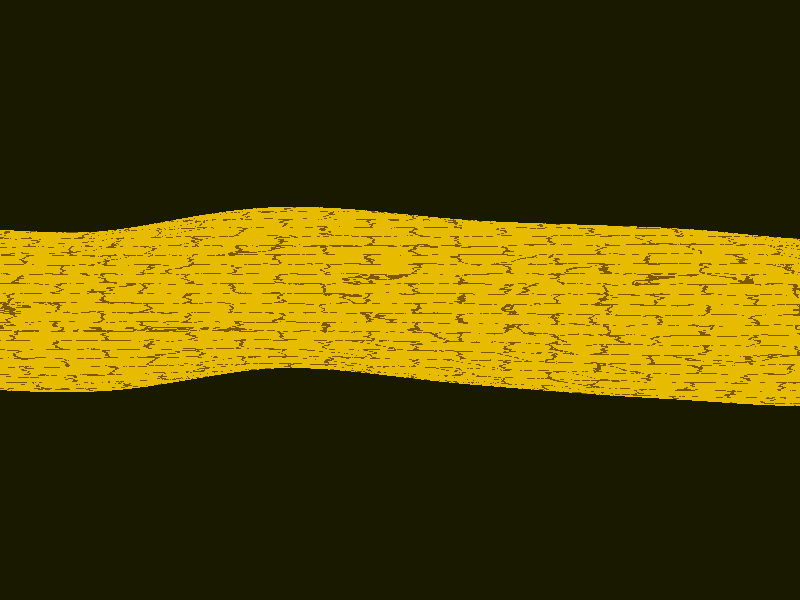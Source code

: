 // Persistence of Vision Ray Tracer Scene Description File

#version 3.6; // current version is 3.8

/* 
Information on Pov-Ray:
 
My personal introduction into Pov-Ray was the excellent book "3D-Welten, professionelle Animationen und fotorealistische Grafiken mit Raytracing" from 
Toni Lama by Carl Hanser Verlag München Wien, 2004. Apart of that I recommend the Pov-Ray-homepage (http://www.povray.org).

Further information on Pov-Ray can be found at https://sus.ziti.uni-heidelberg.de/Lehre/WS2021_Tools/POVRAY/POVRAY_PeterFischer.pdf,  
https://wiki.povray.org/content/Main_Page, https://de.wikibooks.org/wiki/Raytracing_mit_POV-Ray or, in german language, here: https://www.f-lohmueller.de/pov_tut/pov__ger.htm
*/ 
 
/*
---------------------------------------------------Modeling approach---------------------------------------------- 
This model represents arbuscules within a plant root, with a transparent cortex and the central cylinder given as a tube-like structure. Arbuscules are dichotomously branched fungal structures occuring in symbiotic interactions between plant roots from many different 
species with a small group of specialized fungi. Given their large surface, these structures are ideal for exchanging nutrients between root cells and fungal hyphae. This exchange, 
fungal mineral nutrients versus plant carbohydrates, is the main driving force for the symbiotic interaction. 

Modeling arbuscules has been shown in earlier models in this collection. Here they are defined as objects and then distributed along the root axis close to the central cylinder. In addition I have added some 
longer fungal hyphae (with and without arbuscules). 


*/

//-----------------------------------Scene settings (Camera, light, background)-------------------------------------------------

global_settings {
    assumed_gamma 1.0
    max_trace_level 5
}

#declare Hauptkameraz = camera {
    location  <0.4, 0.4, 10>
    right     x*image_width/image_height
    look_at   <-0.1, -0.15,  5>
}

#declare Hauptkamerax = camera {
    location  <10, 0.4, 20>
    right     x*image_width/image_height
    look_at   <0, 0,  20>
}

camera {Hauptkamerax}

// create a regular point light source
light_source {
    0*x                  // light's position (translated below)
    color rgb <1,1,1>    // light's color
    translate <100, 20, -100>
}
light_source {
     0*x                  // light's position (translated below)
    color rgb <1,1,1>    // light's color
    translate <00, 10, -30>
}
light_source {
    0*x                  // light's position (translated below)
    color rgb <1,1,1>    // light's color
    translate <-100, 10, -100>
}
light_source {
    0*x                  // light's position (translated below)
    color rgb <1,1,1>    // light's color
    translate <0, 20, 20>
}

sky_sphere {
  pigment {
    gradient y
    color_map { [0.0 color rgb <0.01,0.01,0>] [0.4 color rgb <0.01,0.01,0>] [0.65 color rgb <0.01,0.01,0>] }
  scale 2
  translate -1
  }
}

/*
//Das Koordinatensystem


cylinder { <-100, 0, 0>, <100, 0, 0>, 0.05 
  pigment {

    color rgb <1,0,0>     // solid color pigment
  }
}

cylinder { <0, -100, 0>, <0, 100, 0>, 0.05 
  pigment {

    color rgb <0,1,0>     // solid color pigment
  }
}

cylinder { <0, 0, -100>, <0, 0, 100>, 0.05 
  pigment {

    color rgb <0,0,1>     // solid color pigment
  }
}
*/


//------------------------------------------------------------------------
//----------------Definition of the arbuscule-----------------------------------------------


#declare Levels =9;
#declare Distance0 = 3;
#declare Anglex0 = 30;                                                             //Rotation by the x-axis
#declare Anglez0 = 30;                                                             //Rotation by the z-axis
#declare P0 = <0, 0, 0>;                                                            //Start

//------------------------------------------------Arrays for storing positions and angles---------------------------------

#declare Positions = array [Levels][pow(2, Levels)];
#declare AAnglex = array [Levels][pow(2, Levels)];
#declare AAnglez = array [Levels][pow(2, Levels)];

//----------------------------------------------Definition of positions---------------------------------------------------------- 

#declare ticker2 = 0;                                                               //The origin
#declare ticker = 0; 
#declare P1 = P0;
#declare Positions [ticker2][ticker] = P1;
#declare AAnglex [ticker2][ticker] = 0;
#declare AAnglez [ticker2][ticker] = 0;
#declare Variance = 0.5;

#declare chance1 = seed(6);  
 
#declare ticker2 = 1;                                                                   //Loop for all subsequent levels
#while ( ticker2 <Levels)

    #declare Elemente = pow (2, ticker2);                                              //Number of elements is doubled in subsequent levels
    #declare Distance = Distance0 - (2.3 * ticker2/(1 + ticker2));                     //Distances are slightly shortened for each layer
    #declare Anglex = Anglex0 - (14 * ticker2/(1 + ticker2));                          //Additional angles are decreased in each layer
    #declare Anglez = Anglez0 - (14 * ticker2/(1 + ticker2));                          //Additional angles are decreased in each layer

    #declare ticker = 0;                                                               //Loop for all elements of a given level
    #while ( ticker <Elemente)
                                                                                    //Reading of values for the previous layer
        #declare P0 = Positions [ticker2-1][int(ticker/2)];
        #declare Angle0x = AAnglex [ticker2-1][int(ticker/2)];
        #declare Angle0z = AAnglez [ticker2-1][int(ticker/2)];

        #if (mod(ticker2, 2) >0)                                                           //Alternating rotations in each subsequent layer 

            #if (mod(ticker, 2) >0)                                                            //In the case of two elements with one common precursor element: One of them obtains a positive new angle, the other one a negative new angle. 

                #declare AAnglex [ticker2][ticker] = (Angle0x + Anglex);                           //New angles are defined and stored in the arrays
                #declare AAnglez [ticker2][ticker] = (Angle0z);                                    //New angles are defined and stored in the arrays
                #declare P1=<P0.x  + sin(radians(Angle0x + Anglex)) * Distance, P0.y + cos(radians(Angle0x + Anglex)) * cos(radians(Angle0z)) * Distance , P0.z + sin(radians(Angle0z)) * cos(radians(Angle0x + Anglex)) * Distance> + < Variance*(rand(chance1)-0.5), Variance*(rand(chance1)-0.5), Variance*(rand(chance1)-0.5)>;

            #else 

                #declare AAnglex [ticker2][ticker] = (Angle0x - Anglex);                           //New angles are defined and stored in the arrays
                #declare AAnglez [ticker2][ticker] = (Angle0z);                                    //New angles are defined and stored in the arrays
                #declare P1=<P0.x  + sin(radians(Angle0x - Anglex)) * Distance, P0.y + cos(radians(Angle0x - Anglex)) * cos(radians(Angle0z)) * Distance, P0.z + sin(radians(Angle0z)) * cos(radians(Angle0x + Anglex)) * Distance> + < Variance*(rand(chance1)-0.5), Variance*(rand(chance1)-0.5), Variance*(rand(chance1)-0.5)>;

            #end

        #else

            #if (mod(ticker, 2) >0)            //In the case of two elements with one common precursor element: One of them obtains a positive new angle, the other one a negative new angle.

                #declare AAnglex [ticker2][ticker] = (Angle0x);                                    //New angles are defined and stored in the arrays
                #declare AAnglez [ticker2][ticker] = (Angle0z + Anglez);                           //New angles are defined and stored in the arrays
                #declare P1=<P0.x  + sin(radians(Angle0x)) * Distance, P0.y + cos(radians(Angle0z + Anglez)) * cos(radians(Angle0x)) * Distance, P0.z + sin(radians(Angle0z + Anglez)) * cos(radians(Angle0x)) * Distance> + < Variance*(rand(chance1)-0.5), Variance*(rand(chance1)-0.5), Variance*(rand(chance1)-0.5)>;

            #else 

                #declare AAnglex [ticker2][ticker] = (Angle0x);                                    //New angles are defined and stored in the arrays
                #declare AAnglez [ticker2][ticker] = (Angle0z - Anglez);                           //New angles are defined and stored in the arrays
                #declare P1=<P0.x  + sin(radians(Angle0x)) * Distance, P0.y + cos(radians(Angle0z - Anglez)) * cos(radians(Angle0x)) * Distance, P0.z + sin(radians(Angle0z - Anglez)) * cos(radians(Angle0x)) * Distance> + < Variance*(rand(chance1)-0.5), Variance*(rand(chance1)-0.5), Variance*(rand(chance1)-0.5)>;

            #end

        #end
                                                                                    

        #declare Positions [ticker2][ticker] = P1;                                                  //New position is stored in the array

    #declare ticker = ticker + 1; 
    #end                                                                                                                                          

#declare ticker2 = ticker2 + 1; 
#end
  
//---------------------------------------------------------Setting up the structure as a blob; first the origin separated from the blob------------------------------------------------------ 

#declare arbuscule = blob {
    threshold 0.3
  
    #declare ticker2 = 0; 
    #declare ticker = 0; 
    #declare P1 = Positions [ticker2][ticker];//The origin

    cylinder { 
        <0, -2, 0>, < P1.x, P1.y, P1.z>, 0.3, 1 
    }

    #declare StrengthVal = 1.; // (+ or -) strength of component's radiating density
  
    #declare ticker2 = 1; 
    #while ( ticker2 <Levels)

        #declare Elemente = pow (2, ticker2);

        #declare ticker = 0; 
        #while ( ticker <Elemente)
 
            #declare P1 = Positions [ticker2][ticker];                                 //The actual position
            #declare P0 = Positions [ticker2-1][int(ticker/2)];                        //the previous position

            #declare RadiusVal   = 0.5/ticker2; // Verkleinerung der Radius mit den Ebenen

            cylinder { 
                P1, P0, 0.3 - (0.2 * ticker2/(1 + ticker2)), StrengthVal // open
            } 

        #declare ticker = ticker + 1; 
        #end

    #declare ticker2 = ticker2 + 1; 
    #end

    texture {
        pigment {
            color rgb <0.2+ (ticker2 * 0.04),0.2 + (ticker2 * 0.04),0.2+ (ticker2 * 0.04)>     // solid color pigment
        }
        finish {
            ambient 0.2          // ambient surface reflection color [0.1]
            diffuse 0.9          // amount [0.6]
            brilliance 1.0       // tightness of diffuse illumination [1.0]
            phong 0.3          // amount [0.0]
            specular 0.9       // amount [0.0]
            metallic 0.9  // give highlight color of surface
            crand 0.5                  // randomly speckle the surface [0.0]
        } // finish
    }
    translate <0, 1.8, 0>

}



//---------------------------------------Wurzelartiges Objekt auf der positiven z-Achse
#declare chance1 = seed(2);
#declare chance2 = seed(5);
#declare chance3 = seed(7);

#declare Number = 19;
#declare Spacing = 3;
#declare Varianz = 0.8;

#declare Start = <0, 0, 0>; //Start and ...
 
#declare MainSpline = spline {                                                                   //Defining the spline  
    cubic_spline
   -2, Start + <0, 0, -2>, // control point
   -1, Start + <0, 0, -1>,// control point

    #declare tickerx = 0;
    #while (tickerx < Number)
        
        #declare P1 = Start + <Varianz *(rand(chance1) - 0.5), Varianz *(rand(chance2) - 0.5), tickerx * Spacing + Varianz *(rand(chance3) - 0.5)>;
        tickerx, P1, //Variable term

    #declare tickerx =  tickerx + 1; 
    #end
   
    Number , P1 + <0, 0, +1>, // control point
    Number + 1,  P1 + <0, 0, +2>, // control point
} 


//The central cylinder

#declare RadiusZ = 0.25;

blob {
    threshold 0.6                                                                                //Showing the spline: The positions defined by the spline are occupied by spheres which are incorporated into a blob
    #declare ticker = 0; 
    #while (ticker < Number) 

    sphere { 
        <0,0,0>, RadiusZ, 1
        scale<1,1,1>  
        rotate<0,0,0>  
        translate MainSpline (ticker)                                                            //This addresses all points on the spline (from MainSpline (0) to MainSpline (TickerMax) with a distance of 0.01 between individual points. 
    }  // end of sphere ----------------------------------- 

    #declare ticker =  ticker + 0.01; 
    #end  
    texture {
        pigment {
            color rgb <1, 0.7, 0>
        } 
        normal {
            bumps 2         // any pattern optionally followed by an intensity value [0.5]
            scale 0.003       // any transformations
        }
        finish {
            ambient 0.01          // ambient surface reflection color [0.1]
            diffuse 0.6          // amount [0.6]
            brilliance 1.0       // tightness of diffuse illumination [1.0]
            phong 0.1          // amount [0.0]
            specular 0.02       // amount [0.0]
        } // finish
    } 
}

//Root cortex


#declare Radius = 1.5;

blob {
    threshold 0.6                                                                                //Showing the spline: The positions defined by the spline are occupied by spheres which are incorporated into a blob
    #declare ticker = 0; 
    #while (ticker < Number) 

    sphere { 
        <0,0,0>, Radius, 1
        scale<1,1,1>  
        rotate<0,0,0>  
        translate MainSpline (ticker)                                                            //This addresses all points on the spline (from MainSpline (0) to MainSpline (TickerMax) with a distance of 0.01 between individual points. 
    }  // end of sphere ----------------------------------- 

    #declare ticker =  ticker + 0.01; 
    #end  
    texture {
        pigment {
            brick color rgb <0.2, 0.1, 0>, 
            color rgbt <0.8, 0.5, 0, 0.99>
            mortar 0.2
            turbulence 0.5   // some turbulence
            scale <0.0008, 0.0008, 0.005>   // transformations
        } 
        normal {           // (---surface bumpiness---)
            brick 100      // some pattern (and intensity)
            mortar 0.2
            turbulence 0.5   // some turbulence
            scale <0.05, 0.05, 0.3>   // transformations
        }
        finish {
            ambient 0.01          // ambient surface reflection color [0.1]
            diffuse 0.6          // amount [0.6]
            brilliance 1.0       // tightness of diffuse illumination [1.0]
            phong 0.1          // amount [0.0]
            specular 0.02       // amount [0.0]
        } // finish
    scale <60, 60, 60>
    } 
}




//--------------------------------------Innere Hyphen----------------------------------------------------------------------

#declare VarianceHyphae = 0.02; 

#declare ticker2 = 0; 
#while (ticker2 < 5)

    #declare HypheSpline = spline {                                                                   //Defining the spline: The spline runs from Start to End with 8 intermediate points with the given variance..  
        cubic_spline
        -2, Start + <0, 0, -2>, // control point
        -1, Start + <0, 0, -1>,// control point

        #declare tickerx = 0;
        #while (tickerx < Number)

            #declare P0 = <0, 0.55 ,0>;
            #declare P0 = vrotate (P0, <0, 0, 72 *ticker2 + 5 * (rand(chance1) - 0.5) >); 
            #declare P1 = P0 + MainSpline (tickerx) + <VarianceHyphae *(rand(chance1) - 0.5), VarianceHyphae *(rand(chance2) - 0.5), VarianceHyphae *(rand(chance3) - 0.5)> ;
            //#declare P1 = vrotate (P1, <0, 0, 72 *ticker2 + 5 * (rand(chance1) - 0.5) >); 
            tickerx, P1, //Variable term

        #declare tickerx =  tickerx + 1; 
        #end
   
        Number , P1 + <0, 0, +1>, // control point
        Number + 1,  P1 + <0, 0, +2>, // control point
    } 

    #declare RadiusHyphe = 0.03;

    blob {
        threshold 0.6                                                                                //Showing the spline: The positions defined by the spline are occupied by spheres which are incorporated into a blob
        #declare ticker = 0; 
        #while (ticker < Number) 

            sphere { 
                <0,0,0>, RadiusHyphe, 1
                scale<1,1,1>  
                rotate<0,0,0>  
                translate HypheSpline (ticker)                                                            //This addresses all points on the spline (from MainSpline (0) to MainSpline (TickerMax) with a distance of 0.01 between individual points. 
            }  // end of sphere ----------------------------------- 

        #declare ticker =  ticker + 0.002; 
        #end  
        texture {
            pigment { 
                color rgb <0.8, 0.8, 0.8> 
            } 
            finish {
                ambient 0.01          // ambient surface reflection color [0.1]
                diffuse 0.6          // amount [0.6]
                brilliance 1.0       // tightness of diffuse illumination [1.0]
                phong 0.1          // amount [0.0]
                specular 0.02       // amount [0.0]
            } // finish
        } 
    }

//-----------------------------------Die Arbuskel--------------------------------------------------------------------

    #declare ticker = 0 + rand (chance1) * 0.15;
    #while (ticker <Number)  

        #declare P1 = HypheSpline(ticker);

        object {
            arbuscule
            scale 0.035
            rotate <0, 360 * rand(chance1), 0> 
            rotate <0, 0, 180 + 72 * ticker2>
            translate P1
        }

    #declare ticker = ticker + 0.15;
    #end

#declare ticker2 = ticker2 + 1; 
#end

